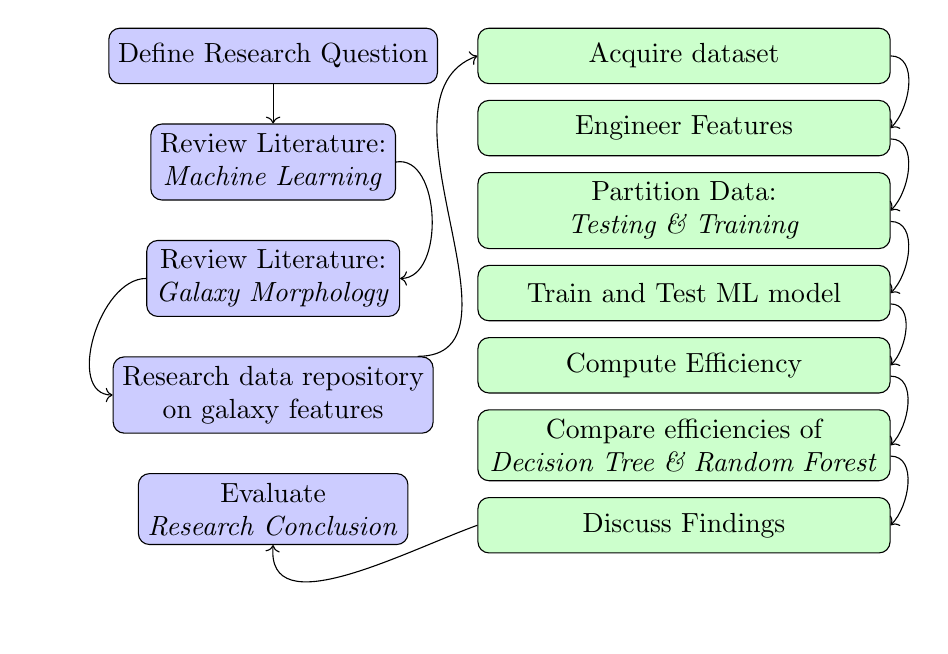 ﻿\tikzstyle{block} = [rectangle, draw, fill=blue!20, text centered, rounded corners, minimum height=2em, align=center]
\tikzstyle{block2} = [rectangle, draw, fill=green!20, text centered, rounded corners, minimum height=2em, align=center,
 text width=5cm]
\tikzstyle{line} = [draw, ->]
\usetikzlibrary{positioning}
\begin{tikzpicture}[node distance=.5]
        \node[block] (drq) {Define Research Question};
        \node[block, below=of drq] (rl){Review Literature:\\\emph{Machine Learning}};
        \node[block, below=of rl]  (rl2){Review Literature:\\\emph{Galaxy Morphology}};
        \node[block, below=of rl2] (rpd){Research data repository\\on galaxy features};
        \node[block2, right=of drq] (ad) {Acquire dataset};
        \node[block2, below= .2cm of ad ](ef) {Engineer Features};
        \node[block2, below=.2cm of ef] (pt) {Partition Data:\\\emph{Testing \& Training}};
        \node[block2, below=.2cm of pt] (trm) {Train and Test ML model};
        \node[block2, below=.2cm of trm] (ce) {Compute Efficiency};
        \node[block2, below=.2cm of ce] (ced) {Compare efficiencies of\\\emph{Decision Tree \& Random Forest}};
        \node[block2, below=.2cm of ced] (dr) {Discuss Findings};
        \node[block, below=of rpd] (er) {Evaluate\\\emph{Research Conclusion}};
        
        \path[line] (drq) -- (rl);
        \path(rl.east) edge[line, out=10,in=0] (rl2.east);
        \path(rl2.west) edge[line, out=180,in=-180] (rpd.west);
        \path(rpd.15) edge[line, out=0,in=200] (ad.west);
        \path (ad.east)  edge[line, out=0,in=45] (ef.east);
        \path (ef.-3)  edge[line, out=0,in=45]  (pt.east);
        \path (pt.-3)  edge[line, out=0,in=45]  (trm.east);
        \path (trm.-3)  edge[line, out=0,in=45]  (ce.east);
        \path (ce.-3)  edge[line, out=0,in=45]  (ced.east);
        \path (ced.-3)  edge[line, out=0,in=45]  (dr.east);
        \path (dr.west)  edge[line, out=200,in=-95]  (er.south);
\end{tikzpicture}
% 	\path[line, dashed] (p) |- (ml);
